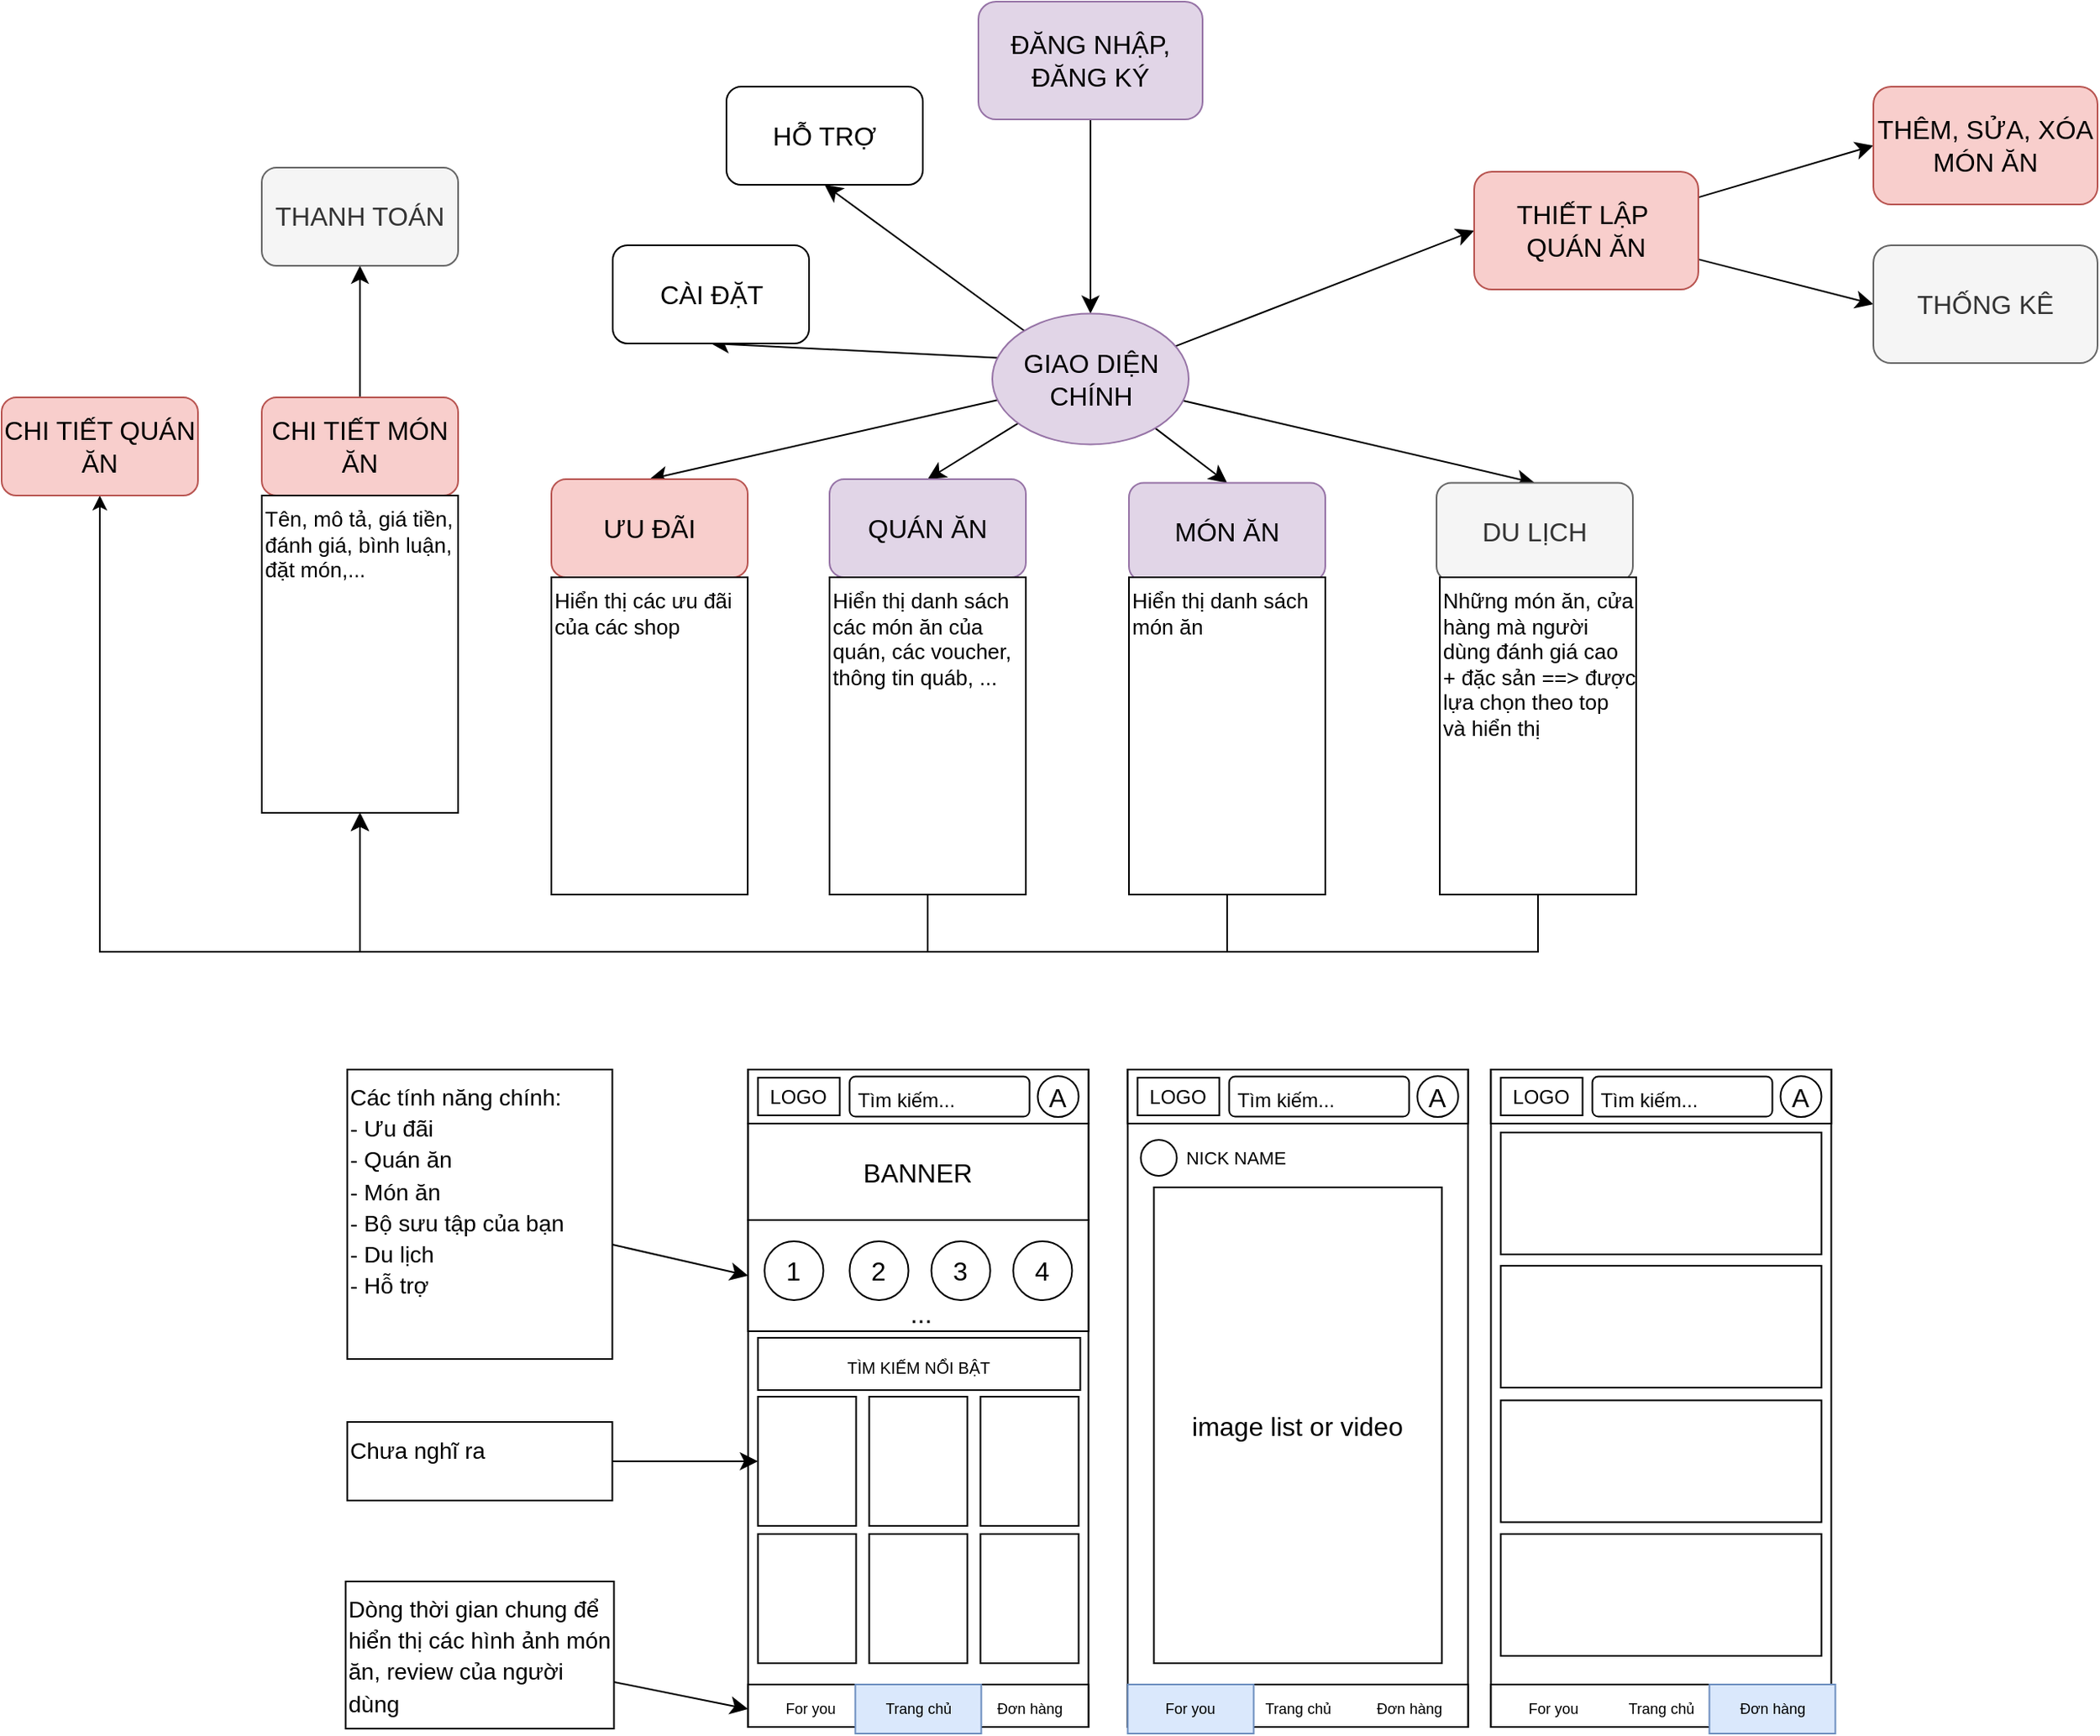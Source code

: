 <mxfile version="21.1.8" type="device">
  <diagram name="Trang-1" id="TaDxtAFsM5uMVAL56_-q">
    <mxGraphModel dx="2567" dy="1557" grid="0" gridSize="10" guides="1" tooltips="1" connect="1" arrows="1" fold="1" page="0" pageScale="1" pageWidth="827" pageHeight="1169" math="0" shadow="0">
      <root>
        <mxCell id="0" />
        <mxCell id="1" parent="0" />
        <mxCell id="cA3XEz_okEePMv86osp1-10" style="edgeStyle=none;curved=1;rounded=0;orthogonalLoop=1;jettySize=auto;html=1;entryX=0.5;entryY=0;entryDx=0;entryDy=0;fontSize=12;startSize=8;endSize=8;" parent="1" source="cA3XEz_okEePMv86osp1-7" target="cA3XEz_okEePMv86osp1-9" edge="1">
          <mxGeometry relative="1" as="geometry" />
        </mxCell>
        <mxCell id="cA3XEz_okEePMv86osp1-7" value="ĐĂNG NHẬP, ĐĂNG KÝ" style="rounded=1;whiteSpace=wrap;html=1;fontSize=16;fillColor=#e1d5e7;strokeColor=#9673a6;" parent="1" vertex="1">
          <mxGeometry x="-481" y="-551" width="137" height="72" as="geometry" />
        </mxCell>
        <mxCell id="cA3XEz_okEePMv86osp1-133" style="edgeStyle=none;curved=1;rounded=0;orthogonalLoop=1;jettySize=auto;html=1;entryX=0.5;entryY=1;entryDx=0;entryDy=0;fontSize=12;startSize=8;endSize=8;" parent="1" source="cA3XEz_okEePMv86osp1-9" target="cA3XEz_okEePMv86osp1-132" edge="1">
          <mxGeometry relative="1" as="geometry" />
        </mxCell>
        <mxCell id="cA3XEz_okEePMv86osp1-134" style="edgeStyle=none;curved=1;rounded=0;orthogonalLoop=1;jettySize=auto;html=1;entryX=0.5;entryY=0;entryDx=0;entryDy=0;fontSize=12;startSize=8;endSize=8;" parent="1" source="cA3XEz_okEePMv86osp1-9" target="cA3XEz_okEePMv86osp1-128" edge="1">
          <mxGeometry relative="1" as="geometry" />
        </mxCell>
        <mxCell id="cA3XEz_okEePMv86osp1-135" style="edgeStyle=none;curved=1;rounded=0;orthogonalLoop=1;jettySize=auto;html=1;entryX=0.5;entryY=0;entryDx=0;entryDy=0;fontSize=12;startSize=8;endSize=8;" parent="1" source="cA3XEz_okEePMv86osp1-9" target="cA3XEz_okEePMv86osp1-129" edge="1">
          <mxGeometry relative="1" as="geometry" />
        </mxCell>
        <mxCell id="cA3XEz_okEePMv86osp1-136" style="edgeStyle=none;curved=1;rounded=0;orthogonalLoop=1;jettySize=auto;html=1;entryX=0.5;entryY=0;entryDx=0;entryDy=0;fontSize=12;startSize=8;endSize=8;" parent="1" source="cA3XEz_okEePMv86osp1-9" target="cA3XEz_okEePMv86osp1-130" edge="1">
          <mxGeometry relative="1" as="geometry" />
        </mxCell>
        <mxCell id="cA3XEz_okEePMv86osp1-137" style="edgeStyle=none;curved=1;rounded=0;orthogonalLoop=1;jettySize=auto;html=1;entryX=0.5;entryY=0;entryDx=0;entryDy=0;fontSize=12;startSize=8;endSize=8;" parent="1" source="cA3XEz_okEePMv86osp1-9" target="cA3XEz_okEePMv86osp1-131" edge="1">
          <mxGeometry relative="1" as="geometry" />
        </mxCell>
        <mxCell id="cA3XEz_okEePMv86osp1-158" style="edgeStyle=none;curved=1;rounded=0;orthogonalLoop=1;jettySize=auto;html=1;entryX=0.5;entryY=1;entryDx=0;entryDy=0;fontSize=12;startSize=8;endSize=8;" parent="1" target="cA3XEz_okEePMv86osp1-157" edge="1">
          <mxGeometry relative="1" as="geometry">
            <mxPoint x="-358.553" y="-327.712" as="sourcePoint" />
            <mxPoint x="-21" y="-370.5" as="targetPoint" />
          </mxGeometry>
        </mxCell>
        <mxCell id="cA3XEz_okEePMv86osp1-217" style="edgeStyle=none;curved=1;rounded=0;orthogonalLoop=1;jettySize=auto;html=1;fontSize=12;startSize=8;endSize=8;entryX=0;entryY=0.5;entryDx=0;entryDy=0;" parent="1" source="cA3XEz_okEePMv86osp1-9" target="cA3XEz_okEePMv86osp1-218" edge="1">
          <mxGeometry relative="1" as="geometry">
            <mxPoint x="72.006" y="-435.179" as="targetPoint" />
          </mxGeometry>
        </mxCell>
        <mxCell id="cA3XEz_okEePMv86osp1-9" value="GIAO DIỆN CHÍNH" style="ellipse;whiteSpace=wrap;html=1;fontSize=16;fillColor=#e1d5e7;strokeColor=#9673a6;" parent="1" vertex="1">
          <mxGeometry x="-472.5" y="-360.25" width="120" height="80" as="geometry" />
        </mxCell>
        <mxCell id="cA3XEz_okEePMv86osp1-12" value="" style="rounded=0;whiteSpace=wrap;html=1;fontSize=16;" parent="1" vertex="1">
          <mxGeometry x="-621.75" y="102" width="208" height="402" as="geometry" />
        </mxCell>
        <mxCell id="cA3XEz_okEePMv86osp1-13" value="" style="rounded=0;whiteSpace=wrap;html=1;fontSize=16;" parent="1" vertex="1">
          <mxGeometry x="-621.75" y="102" width="208" height="33" as="geometry" />
        </mxCell>
        <mxCell id="cA3XEz_okEePMv86osp1-14" value="BANNER" style="rounded=0;whiteSpace=wrap;html=1;fontSize=16;" parent="1" vertex="1">
          <mxGeometry x="-621.75" y="135" width="208" height="59" as="geometry" />
        </mxCell>
        <mxCell id="cA3XEz_okEePMv86osp1-15" value="" style="rounded=0;whiteSpace=wrap;html=1;fontSize=16;" parent="1" vertex="1">
          <mxGeometry x="-621.75" y="194" width="208" height="68" as="geometry" />
        </mxCell>
        <mxCell id="cA3XEz_okEePMv86osp1-17" value="1" style="ellipse;whiteSpace=wrap;html=1;aspect=fixed;fontSize=16;" parent="1" vertex="1">
          <mxGeometry x="-611.75" y="207" width="36" height="36" as="geometry" />
        </mxCell>
        <mxCell id="cA3XEz_okEePMv86osp1-18" value="2" style="ellipse;whiteSpace=wrap;html=1;aspect=fixed;fontSize=16;" parent="1" vertex="1">
          <mxGeometry x="-559.75" y="207" width="36" height="36" as="geometry" />
        </mxCell>
        <mxCell id="cA3XEz_okEePMv86osp1-19" value="3" style="ellipse;whiteSpace=wrap;html=1;aspect=fixed;fontSize=16;" parent="1" vertex="1">
          <mxGeometry x="-509.75" y="207" width="36" height="36" as="geometry" />
        </mxCell>
        <mxCell id="cA3XEz_okEePMv86osp1-20" value="4" style="ellipse;whiteSpace=wrap;html=1;aspect=fixed;fontSize=16;" parent="1" vertex="1">
          <mxGeometry x="-459.75" y="207" width="36" height="36" as="geometry" />
        </mxCell>
        <mxCell id="cA3XEz_okEePMv86osp1-22" style="edgeStyle=none;curved=1;rounded=0;orthogonalLoop=1;jettySize=auto;html=1;entryX=0;entryY=0.5;entryDx=0;entryDy=0;fontSize=12;startSize=8;endSize=8;" parent="1" source="cA3XEz_okEePMv86osp1-21" target="cA3XEz_okEePMv86osp1-15" edge="1">
          <mxGeometry relative="1" as="geometry" />
        </mxCell>
        <mxCell id="cA3XEz_okEePMv86osp1-21" value="&lt;font style=&quot;font-size: 14px;&quot;&gt;Các tính năng chính:&lt;br&gt;- Ưu đãi&lt;br&gt;- Quán ăn&lt;br&gt;- Món ăn&lt;br&gt;- Bộ sưu tập của bạn&lt;br&gt;- Du lịch&lt;br&gt;- Hỗ trợ&lt;br&gt;&lt;/font&gt;" style="rounded=0;whiteSpace=wrap;html=1;fontSize=16;align=left;verticalAlign=top;" parent="1" vertex="1">
          <mxGeometry x="-866.75" y="102" width="162" height="177" as="geometry" />
        </mxCell>
        <mxCell id="cA3XEz_okEePMv86osp1-23" value="&lt;font style=&quot;font-size: 12px;&quot;&gt;&amp;nbsp;Tìm kiếm...&lt;/font&gt;" style="rounded=1;whiteSpace=wrap;html=1;fontSize=16;align=left;" parent="1" vertex="1">
          <mxGeometry x="-559.75" y="106.25" width="110" height="24.5" as="geometry" />
        </mxCell>
        <mxCell id="cA3XEz_okEePMv86osp1-24" value="A" style="ellipse;whiteSpace=wrap;html=1;aspect=fixed;fontSize=16;" parent="1" vertex="1">
          <mxGeometry x="-444.75" y="106" width="25" height="25" as="geometry" />
        </mxCell>
        <mxCell id="cA3XEz_okEePMv86osp1-25" value="..." style="text;strokeColor=none;fillColor=none;html=1;align=center;verticalAlign=middle;whiteSpace=wrap;rounded=0;fontSize=16;" parent="1" vertex="1">
          <mxGeometry x="-545.75" y="236" width="60" height="30" as="geometry" />
        </mxCell>
        <mxCell id="cA3XEz_okEePMv86osp1-26" value="&lt;font style=&quot;font-size: 10px;&quot;&gt;TÌM KIẾM NỔI BẬT&lt;/font&gt;" style="rounded=0;whiteSpace=wrap;html=1;fontSize=16;" parent="1" vertex="1">
          <mxGeometry x="-615.75" y="266" width="197" height="32" as="geometry" />
        </mxCell>
        <mxCell id="cA3XEz_okEePMv86osp1-27" value="" style="rounded=0;whiteSpace=wrap;html=1;fontSize=16;" parent="1" vertex="1">
          <mxGeometry x="-615.75" y="302" width="60" height="79" as="geometry" />
        </mxCell>
        <mxCell id="cA3XEz_okEePMv86osp1-30" value="" style="rounded=0;whiteSpace=wrap;html=1;fontSize=16;" parent="1" vertex="1">
          <mxGeometry x="-547.75" y="302" width="60" height="79" as="geometry" />
        </mxCell>
        <mxCell id="cA3XEz_okEePMv86osp1-31" value="" style="rounded=0;whiteSpace=wrap;html=1;fontSize=16;" parent="1" vertex="1">
          <mxGeometry x="-479.75" y="302" width="60" height="79" as="geometry" />
        </mxCell>
        <mxCell id="cA3XEz_okEePMv86osp1-32" value="" style="rounded=0;whiteSpace=wrap;html=1;fontSize=16;" parent="1" vertex="1">
          <mxGeometry x="-615.75" y="386" width="60" height="79" as="geometry" />
        </mxCell>
        <mxCell id="cA3XEz_okEePMv86osp1-33" value="" style="rounded=0;whiteSpace=wrap;html=1;fontSize=16;" parent="1" vertex="1">
          <mxGeometry x="-547.75" y="386" width="60" height="79" as="geometry" />
        </mxCell>
        <mxCell id="cA3XEz_okEePMv86osp1-34" value="" style="rounded=0;whiteSpace=wrap;html=1;fontSize=16;" parent="1" vertex="1">
          <mxGeometry x="-479.75" y="386" width="60" height="79" as="geometry" />
        </mxCell>
        <mxCell id="cA3XEz_okEePMv86osp1-40" style="edgeStyle=none;curved=1;rounded=0;orthogonalLoop=1;jettySize=auto;html=1;fontSize=12;startSize=8;endSize=8;" parent="1" source="cA3XEz_okEePMv86osp1-39" target="cA3XEz_okEePMv86osp1-27" edge="1">
          <mxGeometry relative="1" as="geometry" />
        </mxCell>
        <mxCell id="cA3XEz_okEePMv86osp1-39" value="&lt;font style=&quot;font-size: 14px;&quot;&gt;Chưa nghĩ ra&lt;br&gt;&lt;/font&gt;" style="rounded=0;whiteSpace=wrap;html=1;fontSize=16;align=left;verticalAlign=top;" parent="1" vertex="1">
          <mxGeometry x="-866.75" y="317.5" width="162" height="48" as="geometry" />
        </mxCell>
        <mxCell id="cA3XEz_okEePMv86osp1-59" value="LOGO" style="rounded=0;whiteSpace=wrap;html=1;fontSize=12;" parent="1" vertex="1">
          <mxGeometry x="-615.75" y="107" width="50" height="23" as="geometry" />
        </mxCell>
        <mxCell id="cA3XEz_okEePMv86osp1-60" value="" style="rounded=0;whiteSpace=wrap;html=1;fontSize=16;" parent="1" vertex="1">
          <mxGeometry x="-389.75" y="102" width="208" height="402" as="geometry" />
        </mxCell>
        <mxCell id="cA3XEz_okEePMv86osp1-61" value="" style="rounded=0;whiteSpace=wrap;html=1;fontSize=16;" parent="1" vertex="1">
          <mxGeometry x="-389.75" y="102" width="208" height="33" as="geometry" />
        </mxCell>
        <mxCell id="cA3XEz_okEePMv86osp1-68" value="&lt;font style=&quot;font-size: 12px;&quot;&gt;&amp;nbsp;Tìm kiếm...&lt;/font&gt;" style="rounded=1;whiteSpace=wrap;html=1;fontSize=16;align=left;" parent="1" vertex="1">
          <mxGeometry x="-327.75" y="106.25" width="110" height="24.5" as="geometry" />
        </mxCell>
        <mxCell id="cA3XEz_okEePMv86osp1-69" value="A" style="ellipse;whiteSpace=wrap;html=1;aspect=fixed;fontSize=16;" parent="1" vertex="1">
          <mxGeometry x="-212.75" y="106" width="25" height="25" as="geometry" />
        </mxCell>
        <mxCell id="cA3XEz_okEePMv86osp1-78" value="LOGO" style="rounded=0;whiteSpace=wrap;html=1;fontSize=12;" parent="1" vertex="1">
          <mxGeometry x="-383.75" y="107" width="50" height="23" as="geometry" />
        </mxCell>
        <mxCell id="cA3XEz_okEePMv86osp1-80" value="" style="rounded=0;whiteSpace=wrap;html=1;fontSize=16;" parent="1" vertex="1">
          <mxGeometry x="-621.75" y="478" width="208" height="26" as="geometry" />
        </mxCell>
        <mxCell id="cA3XEz_okEePMv86osp1-81" value="For you" style="text;html=1;strokeColor=none;fillColor=none;align=center;verticalAlign=middle;whiteSpace=wrap;rounded=0;fontSize=9;" parent="1" vertex="1">
          <mxGeometry x="-621.75" y="478" width="77" height="30" as="geometry" />
        </mxCell>
        <mxCell id="cA3XEz_okEePMv86osp1-82" value="Trang chủ" style="text;html=1;strokeColor=#6c8ebf;fillColor=#dae8fc;align=center;verticalAlign=middle;whiteSpace=wrap;rounded=0;fontSize=9;" parent="1" vertex="1">
          <mxGeometry x="-556.25" y="478" width="77" height="30" as="geometry" />
        </mxCell>
        <mxCell id="cA3XEz_okEePMv86osp1-83" value="Đơn hàng" style="text;html=1;strokeColor=none;fillColor=none;align=center;verticalAlign=middle;whiteSpace=wrap;rounded=0;fontSize=9;" parent="1" vertex="1">
          <mxGeometry x="-488.25" y="478" width="77" height="30" as="geometry" />
        </mxCell>
        <mxCell id="cA3XEz_okEePMv86osp1-85" style="rounded=0;orthogonalLoop=1;jettySize=auto;html=1;fontSize=12;startSize=8;endSize=8;entryX=0;entryY=0.5;entryDx=0;entryDy=0;" parent="1" source="cA3XEz_okEePMv86osp1-84" target="cA3XEz_okEePMv86osp1-81" edge="1">
          <mxGeometry relative="1" as="geometry">
            <mxPoint x="-451.75" y="503" as="targetPoint" />
          </mxGeometry>
        </mxCell>
        <mxCell id="cA3XEz_okEePMv86osp1-84" value="&lt;font style=&quot;font-size: 14px;&quot;&gt;Dòng thời gian chung để hiển thị các hình ảnh món ăn, review của người dùng&lt;br&gt;&lt;/font&gt;" style="rounded=0;whiteSpace=wrap;html=1;fontSize=16;align=left;verticalAlign=top;" parent="1" vertex="1">
          <mxGeometry x="-867.75" y="415" width="164" height="90" as="geometry" />
        </mxCell>
        <mxCell id="cA3XEz_okEePMv86osp1-90" value="" style="rounded=0;whiteSpace=wrap;html=1;fontSize=16;" parent="1" vertex="1">
          <mxGeometry x="-389.75" y="478" width="208" height="26" as="geometry" />
        </mxCell>
        <mxCell id="cA3XEz_okEePMv86osp1-91" value="For you" style="text;html=1;strokeColor=#6c8ebf;fillColor=#dae8fc;align=center;verticalAlign=middle;whiteSpace=wrap;rounded=0;fontSize=9;" parent="1" vertex="1">
          <mxGeometry x="-389.75" y="478" width="77" height="30" as="geometry" />
        </mxCell>
        <mxCell id="cA3XEz_okEePMv86osp1-92" value="Trang chủ" style="text;html=1;strokeColor=none;fillColor=none;align=center;verticalAlign=middle;whiteSpace=wrap;rounded=0;fontSize=9;" parent="1" vertex="1">
          <mxGeometry x="-324.25" y="478" width="77" height="30" as="geometry" />
        </mxCell>
        <mxCell id="cA3XEz_okEePMv86osp1-93" value="Đơn hàng" style="text;html=1;strokeColor=none;fillColor=none;align=center;verticalAlign=middle;whiteSpace=wrap;rounded=0;fontSize=9;" parent="1" vertex="1">
          <mxGeometry x="-256.25" y="478" width="77" height="30" as="geometry" />
        </mxCell>
        <mxCell id="cA3XEz_okEePMv86osp1-102" value="image list or video" style="rounded=0;whiteSpace=wrap;html=1;fontSize=16;" parent="1" vertex="1">
          <mxGeometry x="-373.75" y="174" width="176" height="291" as="geometry" />
        </mxCell>
        <mxCell id="cA3XEz_okEePMv86osp1-103" value="" style="ellipse;whiteSpace=wrap;html=1;aspect=fixed;fontSize=16;" parent="1" vertex="1">
          <mxGeometry x="-381.75" y="145" width="22" height="22" as="geometry" />
        </mxCell>
        <mxCell id="cA3XEz_okEePMv86osp1-105" value="NICK NAME" style="text;html=1;strokeColor=none;fillColor=none;align=center;verticalAlign=middle;whiteSpace=wrap;rounded=0;fontSize=11;" parent="1" vertex="1">
          <mxGeometry x="-359.75" y="140.5" width="73" height="31" as="geometry" />
        </mxCell>
        <mxCell id="cA3XEz_okEePMv86osp1-107" value="" style="rounded=0;whiteSpace=wrap;html=1;fontSize=16;" parent="1" vertex="1">
          <mxGeometry x="-167.75" y="102" width="208" height="402" as="geometry" />
        </mxCell>
        <mxCell id="cA3XEz_okEePMv86osp1-108" value="" style="rounded=0;whiteSpace=wrap;html=1;fontSize=16;" parent="1" vertex="1">
          <mxGeometry x="-167.75" y="102" width="208" height="33" as="geometry" />
        </mxCell>
        <mxCell id="cA3XEz_okEePMv86osp1-109" value="&lt;font style=&quot;font-size: 12px;&quot;&gt;&amp;nbsp;Tìm kiếm...&lt;/font&gt;" style="rounded=1;whiteSpace=wrap;html=1;fontSize=16;align=left;" parent="1" vertex="1">
          <mxGeometry x="-105.75" y="106.25" width="110" height="24.5" as="geometry" />
        </mxCell>
        <mxCell id="cA3XEz_okEePMv86osp1-110" value="A" style="ellipse;whiteSpace=wrap;html=1;aspect=fixed;fontSize=16;" parent="1" vertex="1">
          <mxGeometry x="9.25" y="106" width="25" height="25" as="geometry" />
        </mxCell>
        <mxCell id="cA3XEz_okEePMv86osp1-111" value="LOGO" style="rounded=0;whiteSpace=wrap;html=1;fontSize=12;" parent="1" vertex="1">
          <mxGeometry x="-161.75" y="107" width="50" height="23" as="geometry" />
        </mxCell>
        <mxCell id="cA3XEz_okEePMv86osp1-112" value="" style="rounded=0;whiteSpace=wrap;html=1;fontSize=16;" parent="1" vertex="1">
          <mxGeometry x="-167.75" y="478" width="208" height="26" as="geometry" />
        </mxCell>
        <mxCell id="cA3XEz_okEePMv86osp1-113" value="For you" style="text;html=1;align=center;verticalAlign=middle;whiteSpace=wrap;rounded=0;fontSize=9;" parent="1" vertex="1">
          <mxGeometry x="-167.75" y="478" width="77" height="30" as="geometry" />
        </mxCell>
        <mxCell id="cA3XEz_okEePMv86osp1-114" value="Trang chủ" style="text;html=1;strokeColor=none;fillColor=none;align=center;verticalAlign=middle;whiteSpace=wrap;rounded=0;fontSize=9;" parent="1" vertex="1">
          <mxGeometry x="-102.25" y="478" width="77" height="30" as="geometry" />
        </mxCell>
        <mxCell id="cA3XEz_okEePMv86osp1-115" value="Đơn hàng" style="text;html=1;strokeColor=#6c8ebf;fillColor=#dae8fc;align=center;verticalAlign=middle;whiteSpace=wrap;rounded=0;fontSize=9;" parent="1" vertex="1">
          <mxGeometry x="-34.25" y="478" width="77" height="30" as="geometry" />
        </mxCell>
        <mxCell id="cA3XEz_okEePMv86osp1-119" value="" style="rounded=0;whiteSpace=wrap;html=1;fontSize=16;" parent="1" vertex="1">
          <mxGeometry x="-161.75" y="140.5" width="196" height="74.5" as="geometry" />
        </mxCell>
        <mxCell id="cA3XEz_okEePMv86osp1-120" value="" style="rounded=0;whiteSpace=wrap;html=1;fontSize=16;" parent="1" vertex="1">
          <mxGeometry x="-161.75" y="222" width="196" height="74.5" as="geometry" />
        </mxCell>
        <mxCell id="cA3XEz_okEePMv86osp1-121" value="" style="rounded=0;whiteSpace=wrap;html=1;fontSize=16;" parent="1" vertex="1">
          <mxGeometry x="-161.75" y="304.25" width="196" height="74.5" as="geometry" />
        </mxCell>
        <mxCell id="cA3XEz_okEePMv86osp1-122" value="" style="rounded=0;whiteSpace=wrap;html=1;fontSize=16;" parent="1" vertex="1">
          <mxGeometry x="-161.75" y="386" width="196" height="74.5" as="geometry" />
        </mxCell>
        <mxCell id="cA3XEz_okEePMv86osp1-128" value="ƯU ĐÃI" style="rounded=1;whiteSpace=wrap;html=1;fontSize=16;fillColor=#f8cecc;strokeColor=#b85450;" parent="1" vertex="1">
          <mxGeometry x="-742" y="-259" width="120" height="60" as="geometry" />
        </mxCell>
        <mxCell id="cA3XEz_okEePMv86osp1-129" value="QUÁN ĂN" style="rounded=1;whiteSpace=wrap;html=1;fontSize=16;fillColor=#e1d5e7;strokeColor=#9673a6;" parent="1" vertex="1">
          <mxGeometry x="-572" y="-259" width="120" height="60" as="geometry" />
        </mxCell>
        <mxCell id="cA3XEz_okEePMv86osp1-130" value="MÓN ĂN" style="rounded=1;whiteSpace=wrap;html=1;fontSize=16;fillColor=#e1d5e7;strokeColor=#9673a6;" parent="1" vertex="1">
          <mxGeometry x="-389" y="-256.75" width="120" height="60" as="geometry" />
        </mxCell>
        <mxCell id="cA3XEz_okEePMv86osp1-131" value="DU LỊCH" style="rounded=1;whiteSpace=wrap;html=1;fontSize=16;fillColor=#f5f5f5;fontColor=#333333;strokeColor=#666666;" parent="1" vertex="1">
          <mxGeometry x="-201" y="-256.75" width="120" height="60" as="geometry" />
        </mxCell>
        <mxCell id="cA3XEz_okEePMv86osp1-132" value="HỖ TRỢ" style="rounded=1;whiteSpace=wrap;html=1;fontSize=16;" parent="1" vertex="1">
          <mxGeometry x="-635" y="-499" width="120" height="60" as="geometry" />
        </mxCell>
        <mxCell id="cA3XEz_okEePMv86osp1-154" style="edgeStyle=orthogonalEdgeStyle;rounded=0;orthogonalLoop=1;jettySize=auto;html=1;entryX=0.5;entryY=1;entryDx=0;entryDy=0;fontSize=12;startSize=8;endSize=8;" parent="1" source="cA3XEz_okEePMv86osp1-144" target="cA3XEz_okEePMv86osp1-151" edge="1">
          <mxGeometry relative="1" as="geometry">
            <Array as="points">
              <mxPoint x="-512" y="30" />
              <mxPoint x="-859" y="30" />
            </Array>
          </mxGeometry>
        </mxCell>
        <mxCell id="LlwabdOuqELjmG2E-FvJ-2" style="edgeStyle=orthogonalEdgeStyle;rounded=0;orthogonalLoop=1;jettySize=auto;html=1;entryX=0.5;entryY=1;entryDx=0;entryDy=0;" edge="1" parent="1" source="cA3XEz_okEePMv86osp1-144" target="LlwabdOuqELjmG2E-FvJ-1">
          <mxGeometry relative="1" as="geometry">
            <Array as="points">
              <mxPoint x="-512" y="30" />
              <mxPoint x="-1018" y="30" />
            </Array>
          </mxGeometry>
        </mxCell>
        <mxCell id="cA3XEz_okEePMv86osp1-144" value="Hiển thị danh sách các món ăn của quán, các voucher, thông tin quáb, ..." style="rounded=0;whiteSpace=wrap;html=1;fontSize=13;align=left;verticalAlign=top;" parent="1" vertex="1">
          <mxGeometry x="-572" y="-199" width="120" height="194" as="geometry" />
        </mxCell>
        <mxCell id="cA3XEz_okEePMv86osp1-161" style="edgeStyle=orthogonalEdgeStyle;rounded=0;orthogonalLoop=1;jettySize=auto;html=1;entryX=0.5;entryY=1;entryDx=0;entryDy=0;fontSize=12;startSize=8;endSize=8;" parent="1" source="cA3XEz_okEePMv86osp1-146" target="cA3XEz_okEePMv86osp1-151" edge="1">
          <mxGeometry relative="1" as="geometry">
            <Array as="points">
              <mxPoint x="-139" y="30" />
              <mxPoint x="-859" y="30" />
            </Array>
          </mxGeometry>
        </mxCell>
        <mxCell id="cA3XEz_okEePMv86osp1-146" value="Những món ăn, cửa hàng mà người dùng đánh giá cao&lt;br&gt;+ đặc sản ==&amp;gt; được lựa chọn theo top và hiển thị" style="rounded=0;whiteSpace=wrap;html=1;fontSize=13;verticalAlign=top;align=left;" parent="1" vertex="1">
          <mxGeometry x="-199" y="-199" width="120" height="194" as="geometry" />
        </mxCell>
        <mxCell id="cA3XEz_okEePMv86osp1-156" style="edgeStyle=orthogonalEdgeStyle;rounded=0;orthogonalLoop=1;jettySize=auto;html=1;entryX=0.5;entryY=1;entryDx=0;entryDy=0;fontSize=12;startSize=8;endSize=8;" parent="1" source="cA3XEz_okEePMv86osp1-147" target="cA3XEz_okEePMv86osp1-151" edge="1">
          <mxGeometry relative="1" as="geometry">
            <Array as="points">
              <mxPoint x="-329" y="30" />
              <mxPoint x="-859" y="30" />
            </Array>
          </mxGeometry>
        </mxCell>
        <mxCell id="cA3XEz_okEePMv86osp1-147" value="Hiển thị danh sách món ăn" style="rounded=0;whiteSpace=wrap;html=1;fontSize=13;align=left;verticalAlign=top;" parent="1" vertex="1">
          <mxGeometry x="-389" y="-199" width="120" height="194" as="geometry" />
        </mxCell>
        <mxCell id="cA3XEz_okEePMv86osp1-148" value="Hiển thị các ưu đãi của các shop" style="rounded=0;whiteSpace=wrap;html=1;fontSize=13;align=left;verticalAlign=top;" parent="1" vertex="1">
          <mxGeometry x="-742" y="-199" width="120" height="194" as="geometry" />
        </mxCell>
        <mxCell id="cA3XEz_okEePMv86osp1-159" style="edgeStyle=none;curved=1;rounded=0;orthogonalLoop=1;jettySize=auto;html=1;fontSize=12;startSize=8;endSize=8;" parent="1" source="cA3XEz_okEePMv86osp1-150" target="cA3XEz_okEePMv86osp1-160" edge="1">
          <mxGeometry relative="1" as="geometry">
            <mxPoint x="-859" y="-429.624" as="targetPoint" />
          </mxGeometry>
        </mxCell>
        <mxCell id="cA3XEz_okEePMv86osp1-150" value="CHI TIẾT MÓN ĂN" style="rounded=1;whiteSpace=wrap;html=1;fontSize=16;fillColor=#f8cecc;strokeColor=#b85450;" parent="1" vertex="1">
          <mxGeometry x="-919" y="-309" width="120" height="60" as="geometry" />
        </mxCell>
        <mxCell id="cA3XEz_okEePMv86osp1-151" value="Tên, mô tả, giá tiền, đánh giá, bình luận, đặt món,..." style="rounded=0;whiteSpace=wrap;html=1;fontSize=13;align=left;verticalAlign=top;" parent="1" vertex="1">
          <mxGeometry x="-919" y="-249" width="120" height="194" as="geometry" />
        </mxCell>
        <mxCell id="cA3XEz_okEePMv86osp1-157" value="CÀI ĐẶT" style="rounded=1;whiteSpace=wrap;html=1;fontSize=16;" parent="1" vertex="1">
          <mxGeometry x="-704.5" y="-402" width="120" height="60" as="geometry" />
        </mxCell>
        <mxCell id="cA3XEz_okEePMv86osp1-160" value="THANH TOÁN" style="rounded=1;whiteSpace=wrap;html=1;fontSize=16;fillColor=#f5f5f5;fontColor=#333333;strokeColor=#666666;" parent="1" vertex="1">
          <mxGeometry x="-919" y="-449.504" width="120" height="60" as="geometry" />
        </mxCell>
        <mxCell id="cA3XEz_okEePMv86osp1-221" style="edgeStyle=none;curved=1;rounded=0;orthogonalLoop=1;jettySize=auto;html=1;entryX=0;entryY=0.5;entryDx=0;entryDy=0;fontSize=12;startSize=8;endSize=8;" parent="1" source="cA3XEz_okEePMv86osp1-218" target="cA3XEz_okEePMv86osp1-220" edge="1">
          <mxGeometry relative="1" as="geometry" />
        </mxCell>
        <mxCell id="cA3XEz_okEePMv86osp1-223" style="edgeStyle=none;curved=1;rounded=0;orthogonalLoop=1;jettySize=auto;html=1;entryX=0;entryY=0.5;entryDx=0;entryDy=0;fontSize=12;startSize=8;endSize=8;" parent="1" source="cA3XEz_okEePMv86osp1-218" target="cA3XEz_okEePMv86osp1-222" edge="1">
          <mxGeometry relative="1" as="geometry" />
        </mxCell>
        <mxCell id="cA3XEz_okEePMv86osp1-218" value="THIẾT LẬP&amp;nbsp; QUÁN ĂN" style="rounded=1;whiteSpace=wrap;html=1;fontSize=16;fillColor=#f8cecc;strokeColor=#b85450;" parent="1" vertex="1">
          <mxGeometry x="-178" y="-447" width="137" height="72" as="geometry" />
        </mxCell>
        <mxCell id="cA3XEz_okEePMv86osp1-220" value="THÊM, SỬA, XÓA MÓN ĂN" style="rounded=1;whiteSpace=wrap;html=1;fontSize=16;fillColor=#f8cecc;strokeColor=#b85450;" parent="1" vertex="1">
          <mxGeometry x="66" y="-499" width="137" height="72" as="geometry" />
        </mxCell>
        <mxCell id="cA3XEz_okEePMv86osp1-222" value="THỐNG KÊ" style="rounded=1;whiteSpace=wrap;html=1;fontSize=16;fillColor=#f5f5f5;fontColor=#333333;strokeColor=#666666;" parent="1" vertex="1">
          <mxGeometry x="66" y="-402" width="137" height="72" as="geometry" />
        </mxCell>
        <mxCell id="LlwabdOuqELjmG2E-FvJ-1" value="CHI TIẾT QUÁN ĂN" style="rounded=1;whiteSpace=wrap;html=1;fontSize=16;fillColor=#f8cecc;strokeColor=#b85450;" vertex="1" parent="1">
          <mxGeometry x="-1078" y="-309" width="120" height="60" as="geometry" />
        </mxCell>
      </root>
    </mxGraphModel>
  </diagram>
</mxfile>
